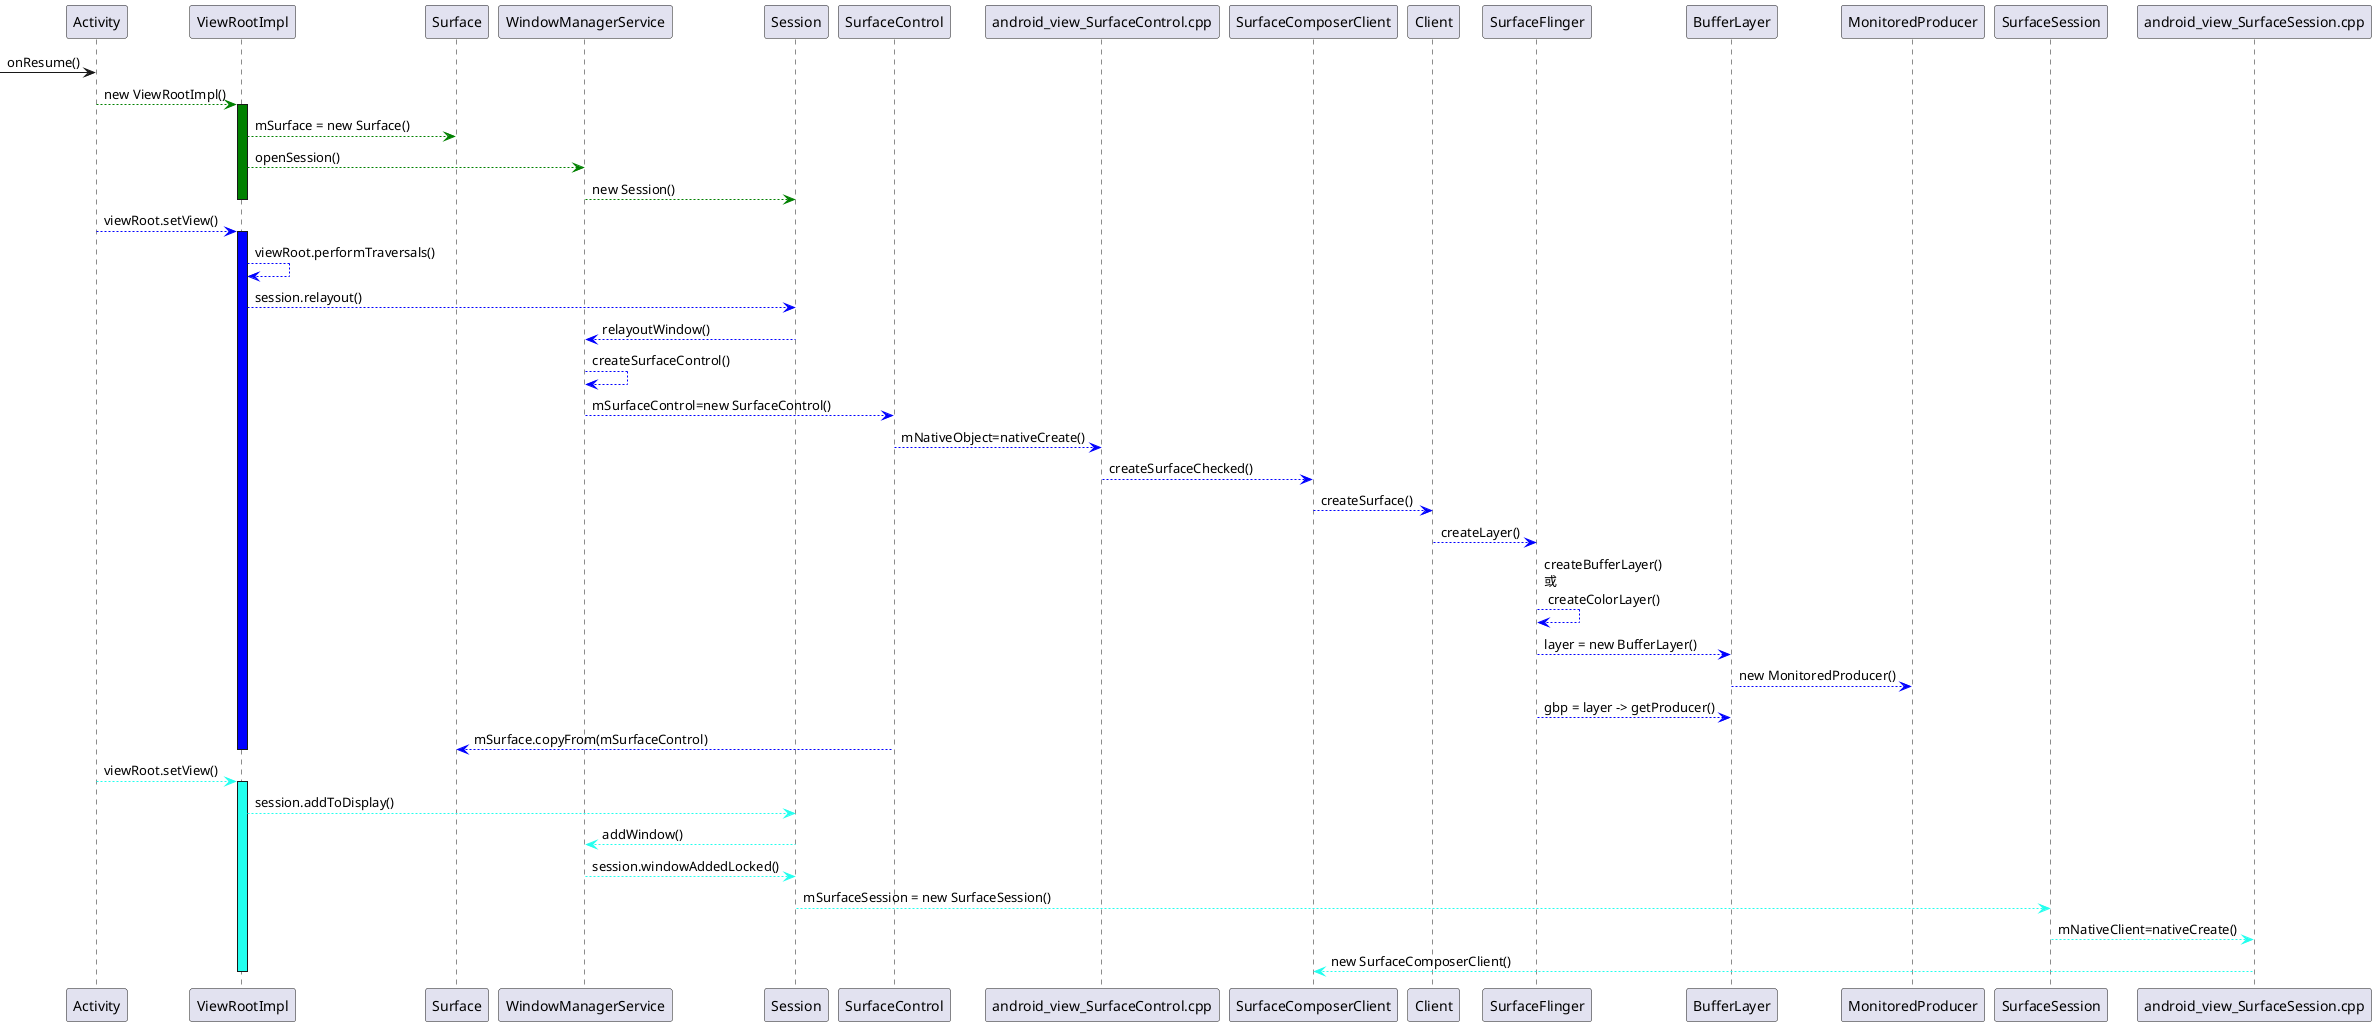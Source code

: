 @startuml
-> Activity: onResume()
Activity -[#green]-> ViewRootImpl: new ViewRootImpl()
activate ViewRootImpl #green
ViewRootImpl -[#green]-> Surface: mSurface = new Surface()
ViewRootImpl -[#green]-> WindowManagerService: openSession()
WindowManagerService -[#green]-> Session: new Session()
deactivate ViewRootImpl

Activity -[#blue]-> ViewRootImpl: viewRoot.setView()
activate ViewRootImpl  #blue
ViewRootImpl -[#blue]-> ViewRootImpl: viewRoot.performTraversals()
ViewRootImpl -[#blue]-> Session: session.relayout()
Session -[#blue]-> WindowManagerService: relayoutWindow()
WindowManagerService -[#blue]-> WindowManagerService: createSurfaceControl()
WindowManagerService -[#blue]-> SurfaceControl:mSurfaceControl=new SurfaceControl()
SurfaceControl -[#blue]-> android_view_SurfaceControl.cpp: mNativeObject=nativeCreate()
android_view_SurfaceControl.cpp -[#blue]-> SurfaceComposerClient: createSurfaceChecked()
SurfaceComposerClient -[#blue]-> Client: createSurface()
Client -[#blue]-> SurfaceFlinger: createLayer()
SurfaceFlinger -[#blue]-> SurfaceFlinger: createBufferLayer()\n或\n createColorLayer()
SurfaceFlinger -[#blue]-> BufferLayer: layer = new BufferLayer()
BufferLayer -[#blue]-> MonitoredProducer: new MonitoredProducer()
SurfaceFlinger -[#blue]-> BufferLayer: gbp = layer -> getProducer()
SurfaceControl -[#blue]-> Surface: mSurface.copyFrom(mSurfaceControl)
deactivate ViewRootImpl

Activity -[#2fe]-> ViewRootImpl: viewRoot.setView()
activate ViewRootImpl #2fe
ViewRootImpl -[#2fe]-> Session: session.addToDisplay()
Session -[#2fe]-> WindowManagerService: addWindow()
WindowManagerService -[#2fe]-> Session: session.windowAddedLocked()
Session -[#2fe]-> SurfaceSession: mSurfaceSession = new SurfaceSession()
SurfaceSession -[#2fe]-> android_view_SurfaceSession.cpp: mNativeClient=nativeCreate()
android_view_SurfaceSession.cpp -[#2fe]-> SurfaceComposerClient: new SurfaceComposerClient()
deactivate ViewRootImpl
@enduml